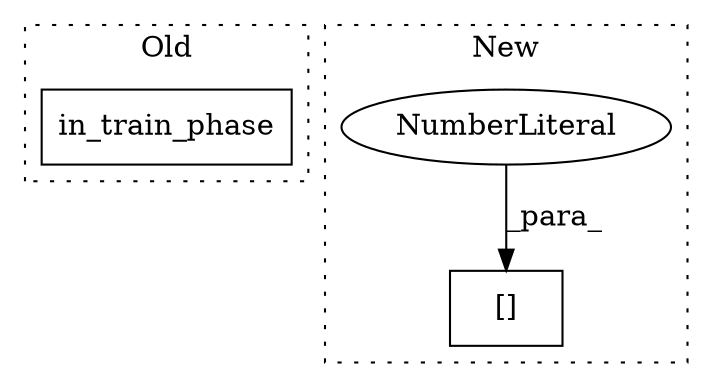 digraph G {
subgraph cluster0 {
1 [label="in_train_phase" a="32" s="1351,1464" l="15,1" shape="box"];
label = "Old";
style="dotted";
}
subgraph cluster1 {
2 [label="[]" a="2" s="1824,1853" l="28,1" shape="box"];
3 [label="NumberLiteral" a="34" s="1852" l="1" shape="ellipse"];
label = "New";
style="dotted";
}
3 -> 2 [label="_para_"];
}